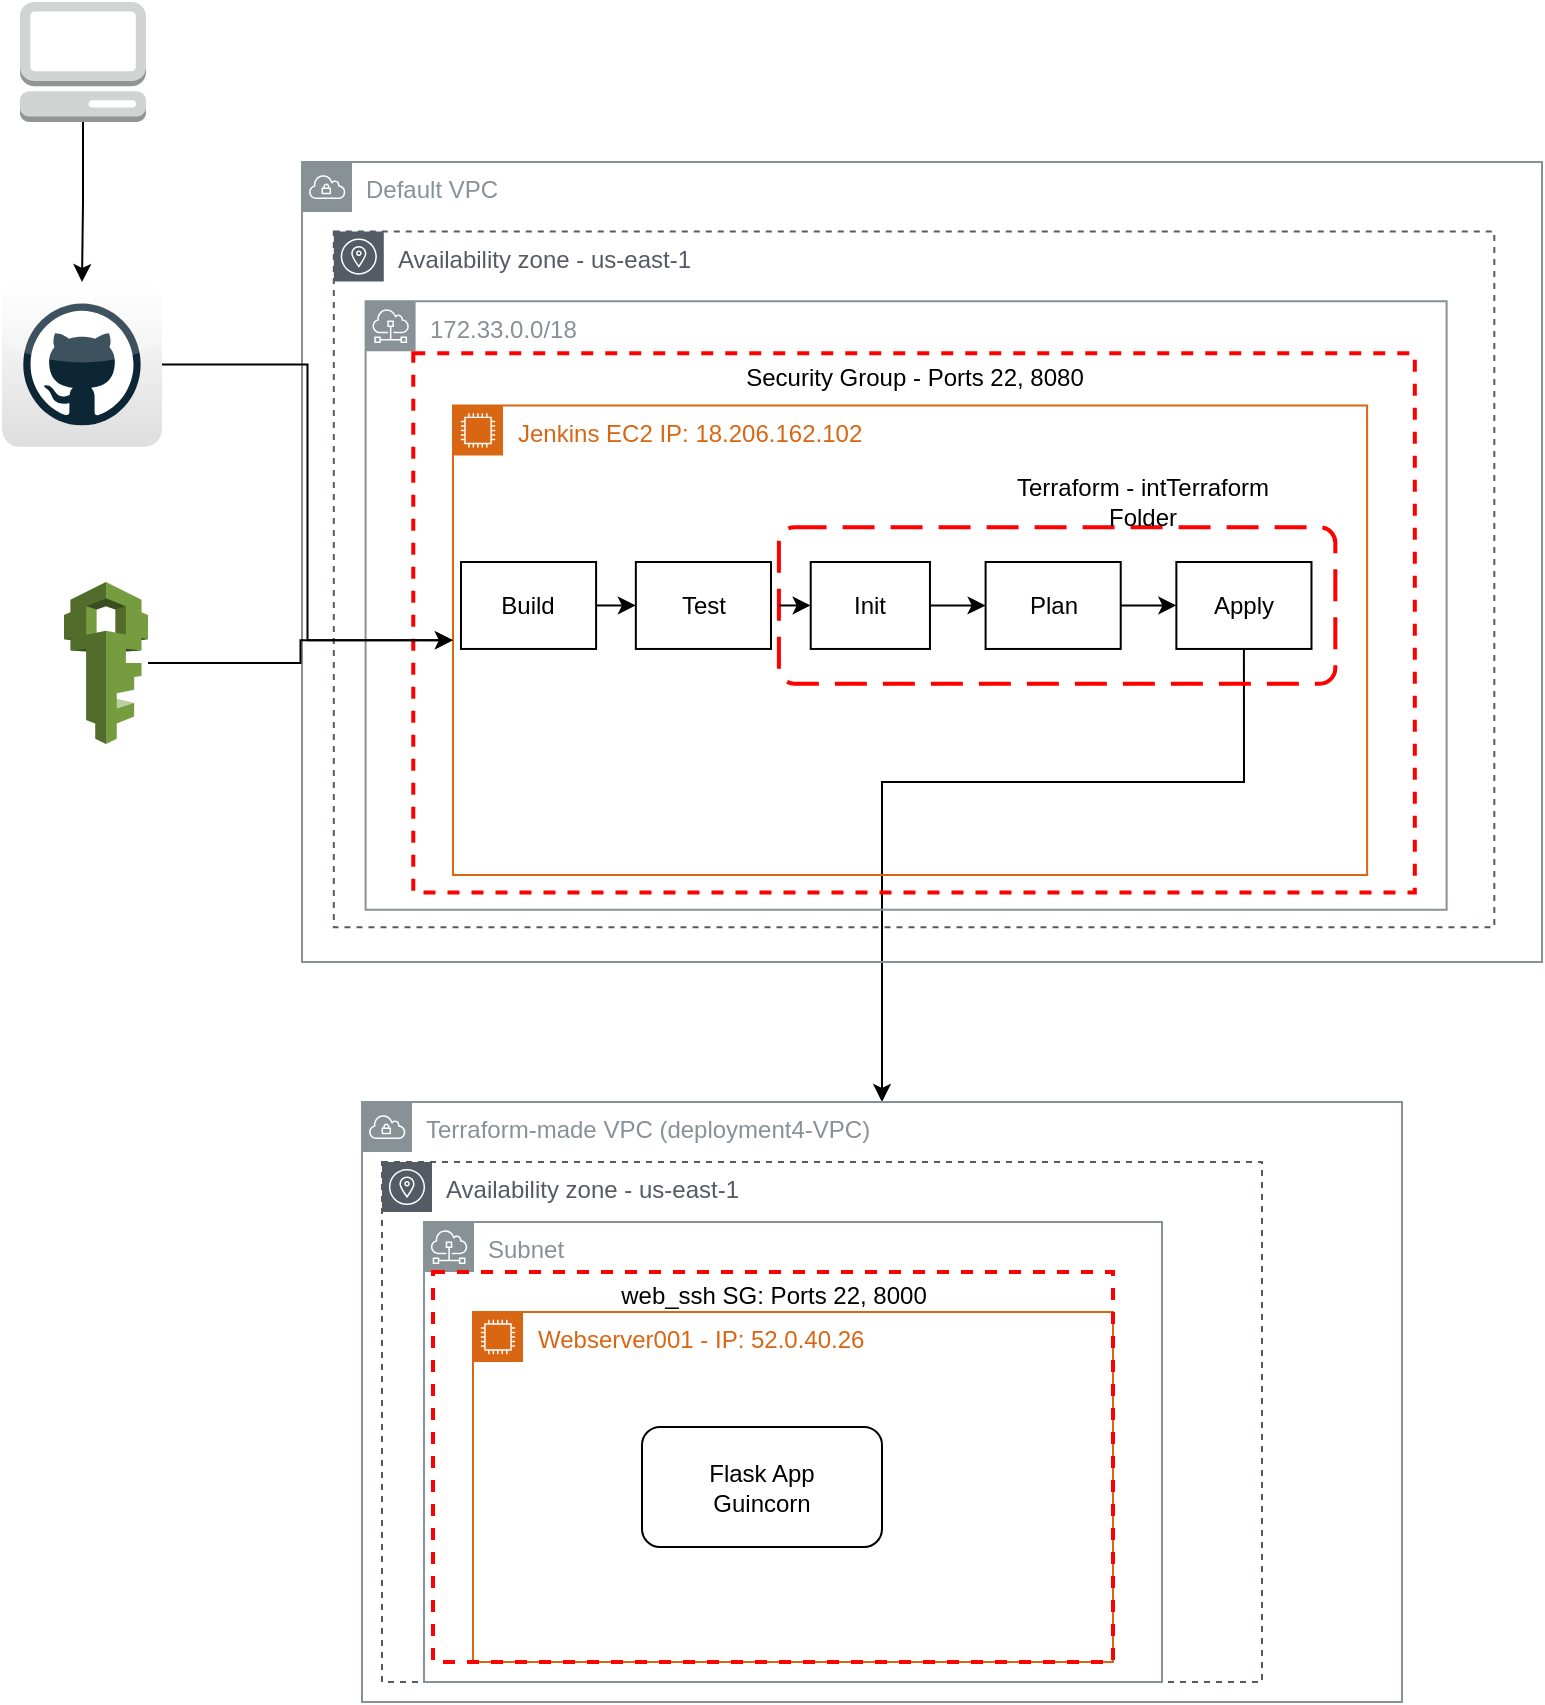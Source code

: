 <mxfile version="20.5.1" type="device"><diagram id="6MdVYBzoIVRGHNwddxv4" name="Page-1"><mxGraphModel dx="1239" dy="806" grid="1" gridSize="10" guides="1" tooltips="1" connect="1" arrows="1" fold="1" page="1" pageScale="1" pageWidth="850" pageHeight="1100" math="0" shadow="0"><root><mxCell id="0"/><mxCell id="1" parent="0"/><mxCell id="6TZLMPRmr7DWXhnKsIDK-24" style="edgeStyle=orthogonalEdgeStyle;rounded=0;orthogonalLoop=1;jettySize=auto;html=1;exitX=0.5;exitY=1;exitDx=0;exitDy=0;" edge="1" parent="1" source="6TZLMPRmr7DWXhnKsIDK-13" target="6TZLMPRmr7DWXhnKsIDK-23"><mxGeometry relative="1" as="geometry"><Array as="points"><mxPoint x="651" y="410"/><mxPoint x="470" y="410"/></Array></mxGeometry></mxCell><mxCell id="6TZLMPRmr7DWXhnKsIDK-25" value="" style="group" vertex="1" connectable="0" parent="1"><mxGeometry x="180" y="100" width="620" height="400" as="geometry"/></mxCell><mxCell id="6TZLMPRmr7DWXhnKsIDK-14" value="" style="rounded=1;arcSize=10;dashed=1;strokeColor=#ff0000;fillColor=none;gradientColor=none;dashPattern=8 4;strokeWidth=2;" vertex="1" parent="6TZLMPRmr7DWXhnKsIDK-25"><mxGeometry x="238.462" y="182.609" width="278.205" height="78.261" as="geometry"/></mxCell><mxCell id="6TZLMPRmr7DWXhnKsIDK-1" value="Default VPC" style="sketch=0;outlineConnect=0;gradientColor=none;html=1;whiteSpace=wrap;fontSize=12;fontStyle=0;shape=mxgraph.aws4.group;grIcon=mxgraph.aws4.group_vpc;strokeColor=#879196;fillColor=none;verticalAlign=top;align=left;spacingLeft=30;fontColor=#879196;dashed=0;" vertex="1" parent="6TZLMPRmr7DWXhnKsIDK-25"><mxGeometry width="620" height="400" as="geometry"/></mxCell><mxCell id="6TZLMPRmr7DWXhnKsIDK-2" value="Availability zone - us-east-1" style="sketch=0;outlineConnect=0;gradientColor=none;html=1;whiteSpace=wrap;fontSize=12;fontStyle=0;shape=mxgraph.aws4.group;grIcon=mxgraph.aws4.group_availability_zone;strokeColor=#545B64;fillColor=none;verticalAlign=top;align=left;spacingLeft=30;fontColor=#545B64;dashed=1;" vertex="1" parent="6TZLMPRmr7DWXhnKsIDK-25"><mxGeometry x="15.897" y="34.783" width="580.256" height="347.826" as="geometry"/></mxCell><mxCell id="6TZLMPRmr7DWXhnKsIDK-4" value="172.33.0.0/18" style="sketch=0;outlineConnect=0;gradientColor=none;html=1;whiteSpace=wrap;fontSize=12;fontStyle=0;shape=mxgraph.aws4.group;grIcon=mxgraph.aws4.group_subnet;strokeColor=#879196;fillColor=none;verticalAlign=top;align=left;spacingLeft=30;fontColor=#879196;dashed=0;" vertex="1" parent="6TZLMPRmr7DWXhnKsIDK-25"><mxGeometry x="31.795" y="69.565" width="540.513" height="304.348" as="geometry"/></mxCell><mxCell id="6TZLMPRmr7DWXhnKsIDK-6" value="Security Group - Ports 22, 8080" style="fontStyle=0;verticalAlign=top;align=center;spacingTop=-2;fillColor=none;rounded=0;whiteSpace=wrap;html=1;strokeColor=#FF0000;strokeWidth=2;dashed=1;container=1;collapsible=0;expand=0;recursiveResize=0;" vertex="1" parent="6TZLMPRmr7DWXhnKsIDK-25"><mxGeometry x="55.641" y="95.652" width="500.769" height="269.565" as="geometry"/></mxCell><mxCell id="6TZLMPRmr7DWXhnKsIDK-19" style="edgeStyle=orthogonalEdgeStyle;rounded=0;orthogonalLoop=1;jettySize=auto;html=1;exitX=1;exitY=0.5;exitDx=0;exitDy=0;entryX=0;entryY=0.5;entryDx=0;entryDy=0;" edge="1" parent="6TZLMPRmr7DWXhnKsIDK-6" source="6TZLMPRmr7DWXhnKsIDK-9" target="6TZLMPRmr7DWXhnKsIDK-10"><mxGeometry relative="1" as="geometry"/></mxCell><mxCell id="6TZLMPRmr7DWXhnKsIDK-9" value="Build" style="rounded=0;whiteSpace=wrap;html=1;" vertex="1" parent="6TZLMPRmr7DWXhnKsIDK-6"><mxGeometry x="23.846" y="104.348" width="67.564" height="43.478" as="geometry"/></mxCell><mxCell id="6TZLMPRmr7DWXhnKsIDK-10" value="Test" style="rounded=0;whiteSpace=wrap;html=1;" vertex="1" parent="6TZLMPRmr7DWXhnKsIDK-6"><mxGeometry x="111.282" y="104.348" width="67.564" height="43.478" as="geometry"/></mxCell><mxCell id="6TZLMPRmr7DWXhnKsIDK-22" style="edgeStyle=orthogonalEdgeStyle;rounded=0;orthogonalLoop=1;jettySize=auto;html=1;exitX=1;exitY=0.5;exitDx=0;exitDy=0;entryX=0;entryY=0.5;entryDx=0;entryDy=0;" edge="1" parent="6TZLMPRmr7DWXhnKsIDK-6" source="6TZLMPRmr7DWXhnKsIDK-12" target="6TZLMPRmr7DWXhnKsIDK-13"><mxGeometry relative="1" as="geometry"/></mxCell><mxCell id="6TZLMPRmr7DWXhnKsIDK-12" value="Plan" style="rounded=0;whiteSpace=wrap;html=1;" vertex="1" parent="6TZLMPRmr7DWXhnKsIDK-6"><mxGeometry x="286.154" y="104.348" width="67.564" height="43.478" as="geometry"/></mxCell><mxCell id="6TZLMPRmr7DWXhnKsIDK-13" value="Apply" style="rounded=0;whiteSpace=wrap;html=1;" vertex="1" parent="6TZLMPRmr7DWXhnKsIDK-6"><mxGeometry x="381.538" y="104.348" width="67.564" height="43.478" as="geometry"/></mxCell><mxCell id="6TZLMPRmr7DWXhnKsIDK-3" value="Jenkins EC2 IP: 18.206.162.102" style="points=[[0,0],[0.25,0],[0.5,0],[0.75,0],[1,0],[1,0.25],[1,0.5],[1,0.75],[1,1],[0.75,1],[0.5,1],[0.25,1],[0,1],[0,0.75],[0,0.5],[0,0.25]];outlineConnect=0;gradientColor=none;html=1;whiteSpace=wrap;fontSize=12;fontStyle=0;container=1;pointerEvents=0;collapsible=0;recursiveResize=0;shape=mxgraph.aws4.group;grIcon=mxgraph.aws4.group_ec2_instance_contents;strokeColor=#D86613;fillColor=none;verticalAlign=top;align=left;spacingLeft=30;fontColor=#D86613;dashed=0;" vertex="1" parent="6TZLMPRmr7DWXhnKsIDK-25"><mxGeometry x="75.513" y="121.739" width="457.051" height="234.783" as="geometry"/></mxCell><mxCell id="6TZLMPRmr7DWXhnKsIDK-11" value="Init" style="rounded=0;whiteSpace=wrap;html=1;" vertex="1" parent="6TZLMPRmr7DWXhnKsIDK-3"><mxGeometry x="178.846" y="78.261" width="59.615" height="43.478" as="geometry"/></mxCell><mxCell id="6TZLMPRmr7DWXhnKsIDK-15" value="Terraform - intTerraform Folder" style="text;html=1;strokeColor=none;fillColor=none;align=center;verticalAlign=middle;whiteSpace=wrap;rounded=0;" vertex="1" parent="6TZLMPRmr7DWXhnKsIDK-3"><mxGeometry x="276.615" y="34.783" width="136.718" height="26.087" as="geometry"/></mxCell><mxCell id="6TZLMPRmr7DWXhnKsIDK-20" style="edgeStyle=orthogonalEdgeStyle;rounded=0;orthogonalLoop=1;jettySize=auto;html=1;exitX=0;exitY=0.5;exitDx=0;exitDy=0;entryX=0.057;entryY=0.5;entryDx=0;entryDy=0;entryPerimeter=0;" edge="1" parent="6TZLMPRmr7DWXhnKsIDK-25" source="6TZLMPRmr7DWXhnKsIDK-14" target="6TZLMPRmr7DWXhnKsIDK-14"><mxGeometry relative="1" as="geometry"/></mxCell><mxCell id="6TZLMPRmr7DWXhnKsIDK-21" style="edgeStyle=orthogonalEdgeStyle;rounded=0;orthogonalLoop=1;jettySize=auto;html=1;exitX=1;exitY=0.5;exitDx=0;exitDy=0;" edge="1" parent="6TZLMPRmr7DWXhnKsIDK-25" source="6TZLMPRmr7DWXhnKsIDK-11" target="6TZLMPRmr7DWXhnKsIDK-12"><mxGeometry relative="1" as="geometry"/></mxCell><mxCell id="6TZLMPRmr7DWXhnKsIDK-29" style="edgeStyle=orthogonalEdgeStyle;rounded=0;orthogonalLoop=1;jettySize=auto;html=1;" edge="1" parent="1" source="6TZLMPRmr7DWXhnKsIDK-26" target="6TZLMPRmr7DWXhnKsIDK-3"><mxGeometry relative="1" as="geometry"/></mxCell><mxCell id="6TZLMPRmr7DWXhnKsIDK-26" value="" style="dashed=0;outlineConnect=0;html=1;align=center;labelPosition=center;verticalLabelPosition=bottom;verticalAlign=top;shape=mxgraph.webicons.github;gradientColor=#DFDEDE" vertex="1" parent="1"><mxGeometry x="30" y="160" width="80" height="82.4" as="geometry"/></mxCell><mxCell id="6TZLMPRmr7DWXhnKsIDK-28" style="edgeStyle=orthogonalEdgeStyle;rounded=0;orthogonalLoop=1;jettySize=auto;html=1;exitX=0.5;exitY=1;exitDx=0;exitDy=0;exitPerimeter=0;" edge="1" parent="1" source="6TZLMPRmr7DWXhnKsIDK-27" target="6TZLMPRmr7DWXhnKsIDK-26"><mxGeometry relative="1" as="geometry"/></mxCell><mxCell id="6TZLMPRmr7DWXhnKsIDK-27" value="" style="outlineConnect=0;dashed=0;verticalLabelPosition=bottom;verticalAlign=top;align=center;html=1;shape=mxgraph.aws3.management_console;fillColor=#D2D3D3;gradientColor=none;" vertex="1" parent="1"><mxGeometry x="39" y="20" width="63" height="60" as="geometry"/></mxCell><mxCell id="6TZLMPRmr7DWXhnKsIDK-31" style="edgeStyle=orthogonalEdgeStyle;rounded=0;orthogonalLoop=1;jettySize=auto;html=1;" edge="1" parent="1" source="6TZLMPRmr7DWXhnKsIDK-30" target="6TZLMPRmr7DWXhnKsIDK-3"><mxGeometry relative="1" as="geometry"/></mxCell><mxCell id="6TZLMPRmr7DWXhnKsIDK-30" value="" style="outlineConnect=0;dashed=0;verticalLabelPosition=bottom;verticalAlign=top;align=center;html=1;shape=mxgraph.aws3.iam;fillColor=#759C3E;gradientColor=none;" vertex="1" parent="1"><mxGeometry x="61" y="310" width="42" height="81" as="geometry"/></mxCell><mxCell id="6TZLMPRmr7DWXhnKsIDK-40" value="" style="group" vertex="1" connectable="0" parent="1"><mxGeometry x="210" y="570" width="520" height="300" as="geometry"/></mxCell><mxCell id="6TZLMPRmr7DWXhnKsIDK-23" value="Terraform-made VPC (deployment4-VPC)" style="sketch=0;outlineConnect=0;gradientColor=none;html=1;whiteSpace=wrap;fontSize=12;fontStyle=0;shape=mxgraph.aws4.group;grIcon=mxgraph.aws4.group_vpc;strokeColor=#879196;fillColor=none;verticalAlign=top;align=left;spacingLeft=30;fontColor=#879196;dashed=0;" vertex="1" parent="6TZLMPRmr7DWXhnKsIDK-40"><mxGeometry width="520" height="300" as="geometry"/></mxCell><mxCell id="6TZLMPRmr7DWXhnKsIDK-33" value="Availability zone - us-east-1" style="sketch=0;outlineConnect=0;gradientColor=none;html=1;whiteSpace=wrap;fontSize=12;fontStyle=0;shape=mxgraph.aws4.group;grIcon=mxgraph.aws4.group_availability_zone;strokeColor=#545B64;fillColor=none;verticalAlign=top;align=left;spacingLeft=30;fontColor=#545B64;dashed=1;" vertex="1" parent="6TZLMPRmr7DWXhnKsIDK-40"><mxGeometry x="10" y="30" width="440" height="260" as="geometry"/></mxCell><mxCell id="6TZLMPRmr7DWXhnKsIDK-34" value="Subnet" style="sketch=0;outlineConnect=0;gradientColor=none;html=1;whiteSpace=wrap;fontSize=12;fontStyle=0;shape=mxgraph.aws4.group;grIcon=mxgraph.aws4.group_subnet;strokeColor=#879196;fillColor=none;verticalAlign=top;align=left;spacingLeft=30;fontColor=#879196;dashed=0;" vertex="1" parent="6TZLMPRmr7DWXhnKsIDK-40"><mxGeometry x="31" y="60" width="369" height="230" as="geometry"/></mxCell><mxCell id="6TZLMPRmr7DWXhnKsIDK-36" value="Webserver001 - IP: 52.0.40.26" style="points=[[0,0],[0.25,0],[0.5,0],[0.75,0],[1,0],[1,0.25],[1,0.5],[1,0.75],[1,1],[0.75,1],[0.5,1],[0.25,1],[0,1],[0,0.75],[0,0.5],[0,0.25]];outlineConnect=0;gradientColor=none;html=1;whiteSpace=wrap;fontSize=12;fontStyle=0;container=1;pointerEvents=0;collapsible=0;recursiveResize=0;shape=mxgraph.aws4.group;grIcon=mxgraph.aws4.group_ec2_instance_contents;strokeColor=#D86613;fillColor=none;verticalAlign=top;align=left;spacingLeft=30;fontColor=#D86613;dashed=0;" vertex="1" parent="6TZLMPRmr7DWXhnKsIDK-40"><mxGeometry x="55.5" y="105" width="320" height="175" as="geometry"/></mxCell><mxCell id="6TZLMPRmr7DWXhnKsIDK-38" value="web_ssh SG: Ports 22, 8000" style="fontStyle=0;verticalAlign=top;align=center;spacingTop=-2;fillColor=none;rounded=0;whiteSpace=wrap;html=1;strokeColor=#FF0000;strokeWidth=2;dashed=1;container=1;collapsible=0;expand=0;recursiveResize=0;" vertex="1" parent="6TZLMPRmr7DWXhnKsIDK-36"><mxGeometry x="-20" y="-20" width="340" height="195" as="geometry"/></mxCell><mxCell id="6TZLMPRmr7DWXhnKsIDK-39" value="Flask App&lt;br&gt;Guincorn" style="rounded=1;whiteSpace=wrap;html=1;" vertex="1" parent="6TZLMPRmr7DWXhnKsIDK-38"><mxGeometry x="104.5" y="77.5" width="120" height="60" as="geometry"/></mxCell></root></mxGraphModel></diagram></mxfile>